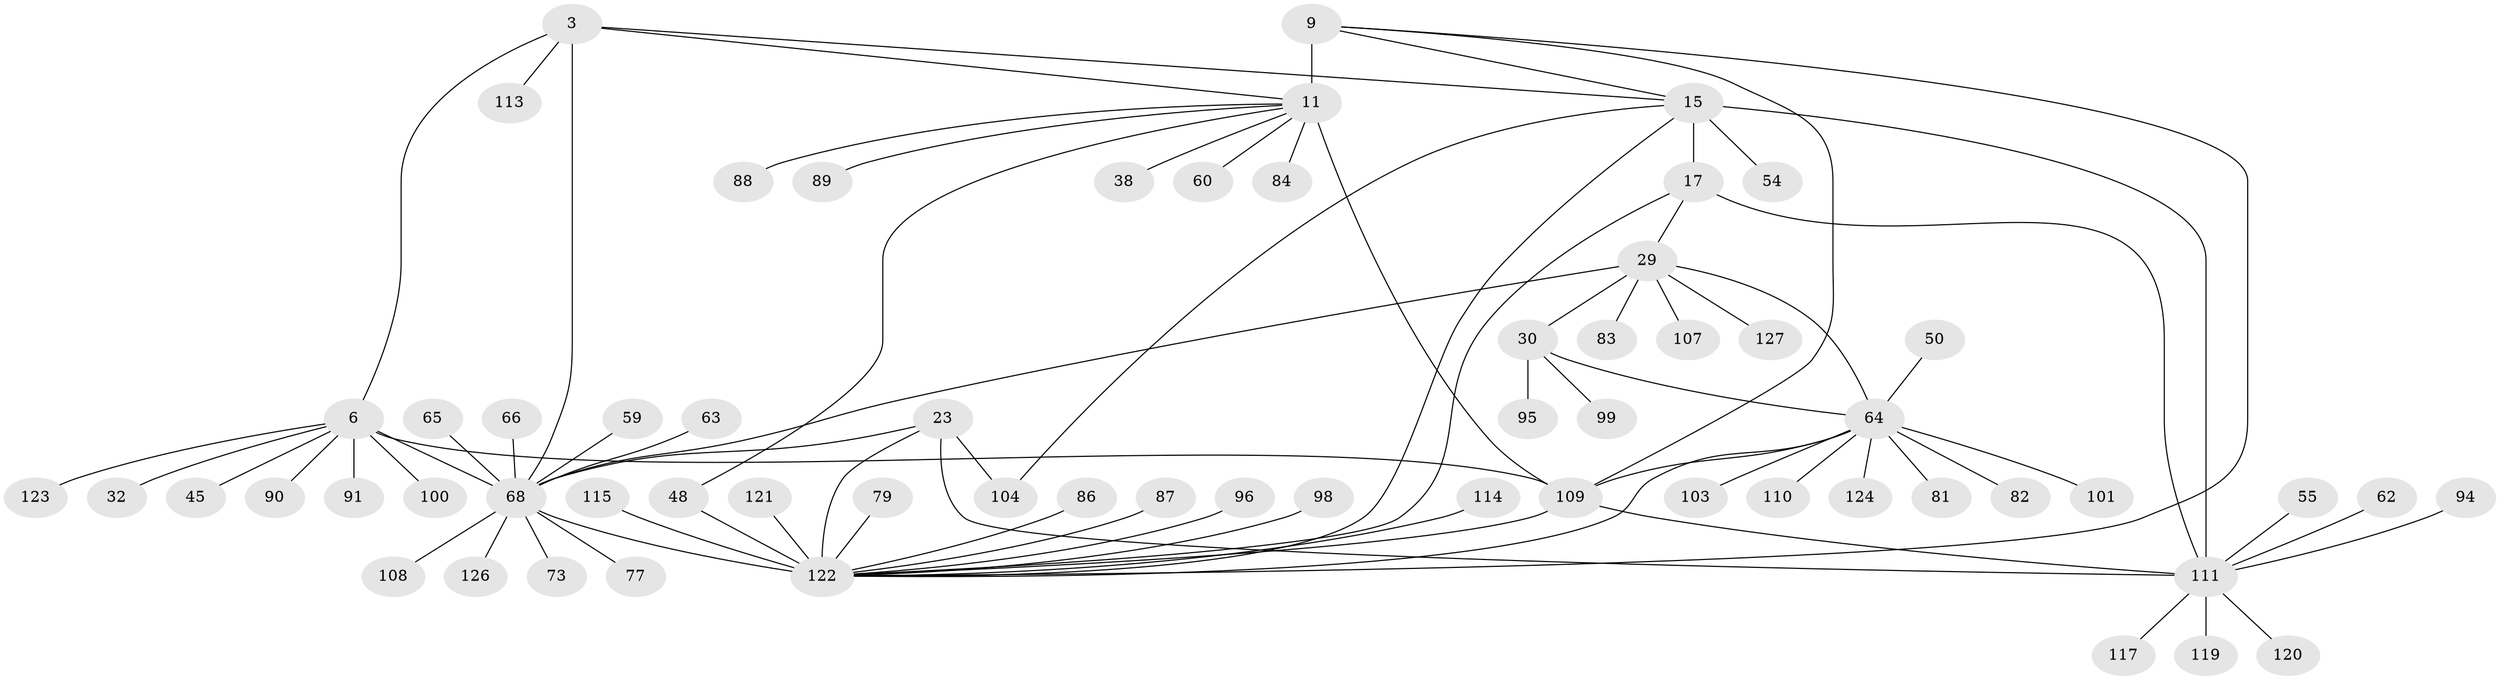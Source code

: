 // original degree distribution, {7: 0.015748031496062992, 12: 0.015748031496062992, 6: 0.05511811023622047, 9: 0.023622047244094488, 8: 0.047244094488188976, 10: 0.031496062992125984, 11: 0.023622047244094488, 5: 0.023622047244094488, 15: 0.007874015748031496, 2: 0.15748031496062992, 1: 0.5511811023622047, 3: 0.047244094488188976}
// Generated by graph-tools (version 1.1) at 2025/54/03/09/25 04:54:27]
// undirected, 63 vertices, 80 edges
graph export_dot {
graph [start="1"]
  node [color=gray90,style=filled];
  3 [super="+1"];
  6 [super="+5"];
  9 [super="+8"];
  11 [super="+7+10"];
  15 [super="+14"];
  17 [super="+13"];
  23 [super="+21"];
  29 [super="+26"];
  30 [super="+27"];
  32;
  38;
  45;
  48 [super="+44"];
  50;
  54;
  55;
  59;
  60 [super="+47"];
  62;
  63;
  64 [super="+28+46"];
  65;
  66;
  68 [super="+4+41"];
  73;
  77;
  79;
  81;
  82;
  83 [super="+74"];
  84;
  86;
  87;
  88 [super="+61"];
  89;
  90;
  91 [super="+78"];
  94;
  95;
  96;
  98;
  99;
  100;
  101 [super="+92"];
  103 [super="+75"];
  104;
  107;
  108;
  109 [super="+49+102"];
  110;
  111 [super="+36"];
  113;
  114;
  115;
  117 [super="+37"];
  119 [super="+118"];
  120;
  121;
  122 [super="+106+80+93+34+35+39+42+53+67+71"];
  123;
  124 [super="+70+116"];
  126 [super="+52"];
  127 [super="+125"];
  3 -- 6 [weight=4];
  3 -- 15;
  3 -- 113;
  3 -- 11;
  3 -- 68 [weight=4];
  6 -- 32;
  6 -- 100;
  6 -- 45;
  6 -- 90;
  6 -- 123;
  6 -- 91;
  6 -- 68 [weight=4];
  6 -- 109;
  9 -- 11 [weight=6];
  9 -- 15;
  9 -- 122;
  9 -- 109 [weight=2];
  11 -- 38;
  11 -- 84;
  11 -- 48;
  11 -- 89;
  11 -- 60;
  11 -- 88;
  11 -- 109 [weight=3];
  15 -- 17 [weight=4];
  15 -- 104;
  15 -- 54;
  15 -- 122;
  15 -- 111 [weight=4];
  17 -- 29;
  17 -- 122;
  17 -- 111 [weight=4];
  23 -- 104;
  23 -- 68;
  23 -- 122 [weight=8];
  23 -- 111;
  29 -- 30 [weight=4];
  29 -- 107;
  29 -- 68 [weight=2];
  29 -- 83;
  29 -- 127;
  29 -- 64 [weight=4];
  30 -- 99;
  30 -- 95;
  30 -- 64 [weight=4];
  48 -- 122 [weight=2];
  50 -- 64;
  55 -- 111;
  59 -- 68;
  62 -- 111;
  63 -- 68;
  64 -- 101;
  64 -- 103;
  64 -- 110;
  64 -- 81;
  64 -- 82;
  64 -- 124;
  64 -- 122;
  64 -- 109;
  65 -- 68;
  66 -- 68;
  68 -- 73;
  68 -- 77;
  68 -- 108;
  68 -- 122 [weight=2];
  68 -- 126;
  79 -- 122;
  86 -- 122;
  87 -- 122;
  94 -- 111;
  96 -- 122;
  98 -- 122;
  109 -- 122;
  109 -- 111;
  111 -- 119;
  111 -- 117;
  111 -- 120;
  114 -- 122;
  115 -- 122;
  121 -- 122;
}
